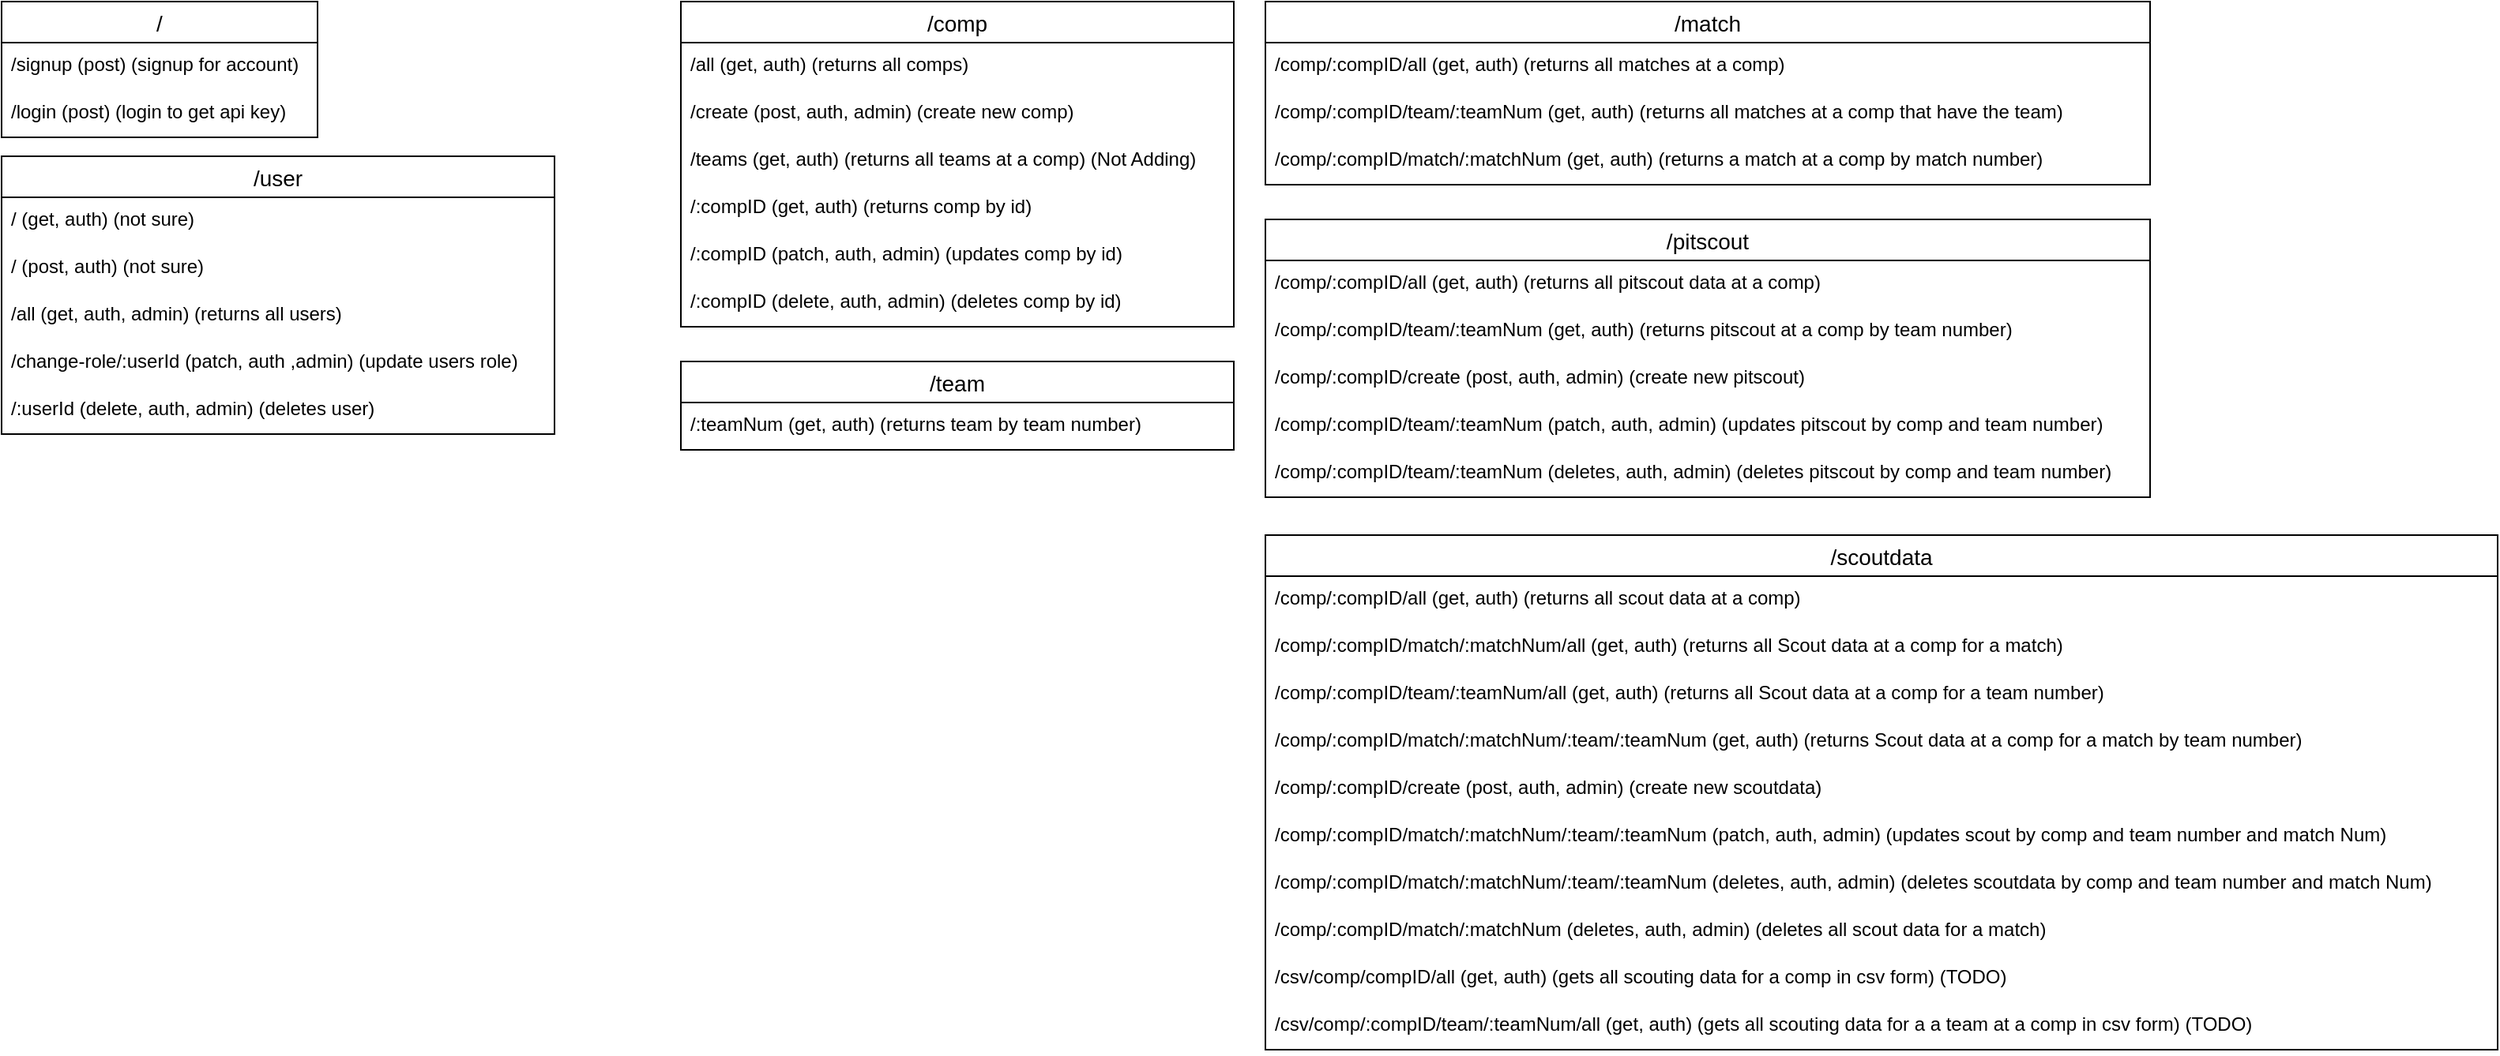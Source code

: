<mxfile version="24.0.7" type="device">
  <diagram name="Page-1" id="2XcqjXFXLbwjpzAktkpY">
    <mxGraphModel dx="880" dy="510" grid="1" gridSize="10" guides="1" tooltips="1" connect="1" arrows="1" fold="1" page="1" pageScale="1" pageWidth="850" pageHeight="1100" math="0" shadow="0">
      <root>
        <mxCell id="0" />
        <mxCell id="1" parent="0" />
        <mxCell id="2I_HNkionEaUqbD5qXvZ-48" value="/user" style="swimlane;fontStyle=0;childLayout=stackLayout;horizontal=1;startSize=26;horizontalStack=0;resizeParent=1;resizeParentMax=0;resizeLast=0;collapsible=1;marginBottom=0;align=center;fontSize=14;" parent="1" vertex="1">
          <mxGeometry x="20" y="560" width="350" height="176" as="geometry" />
        </mxCell>
        <mxCell id="2I_HNkionEaUqbD5qXvZ-49" value="/ (get, auth) (not sure)" style="text;strokeColor=none;fillColor=none;spacingLeft=4;spacingRight=4;overflow=hidden;rotatable=0;points=[[0,0.5],[1,0.5]];portConstraint=eastwest;fontSize=12;whiteSpace=wrap;html=1;" parent="2I_HNkionEaUqbD5qXvZ-48" vertex="1">
          <mxGeometry y="26" width="350" height="30" as="geometry" />
        </mxCell>
        <mxCell id="2I_HNkionEaUqbD5qXvZ-50" value="/ (post, auth) (not sure)" style="text;strokeColor=none;fillColor=none;spacingLeft=4;spacingRight=4;overflow=hidden;rotatable=0;points=[[0,0.5],[1,0.5]];portConstraint=eastwest;fontSize=12;whiteSpace=wrap;html=1;" parent="2I_HNkionEaUqbD5qXvZ-48" vertex="1">
          <mxGeometry y="56" width="350" height="30" as="geometry" />
        </mxCell>
        <mxCell id="2I_HNkionEaUqbD5qXvZ-51" value="/all (get, auth, admin) (returns all users)" style="text;strokeColor=none;fillColor=none;spacingLeft=4;spacingRight=4;overflow=hidden;rotatable=0;points=[[0,0.5],[1,0.5]];portConstraint=eastwest;fontSize=12;whiteSpace=wrap;html=1;" parent="2I_HNkionEaUqbD5qXvZ-48" vertex="1">
          <mxGeometry y="86" width="350" height="30" as="geometry" />
        </mxCell>
        <mxCell id="2I_HNkionEaUqbD5qXvZ-52" value="/change-role/:userId (patch, auth ,admin) (update users role)" style="text;strokeColor=none;fillColor=none;spacingLeft=4;spacingRight=4;overflow=hidden;rotatable=0;points=[[0,0.5],[1,0.5]];portConstraint=eastwest;fontSize=12;whiteSpace=wrap;html=1;" parent="2I_HNkionEaUqbD5qXvZ-48" vertex="1">
          <mxGeometry y="116" width="350" height="30" as="geometry" />
        </mxCell>
        <mxCell id="2I_HNkionEaUqbD5qXvZ-53" value="/:userId (delete, auth, admin) (deletes user)" style="text;strokeColor=none;fillColor=none;spacingLeft=4;spacingRight=4;overflow=hidden;rotatable=0;points=[[0,0.5],[1,0.5]];portConstraint=eastwest;fontSize=12;whiteSpace=wrap;html=1;" parent="2I_HNkionEaUqbD5qXvZ-48" vertex="1">
          <mxGeometry y="146" width="350" height="30" as="geometry" />
        </mxCell>
        <mxCell id="2I_HNkionEaUqbD5qXvZ-54" value="/" style="swimlane;fontStyle=0;childLayout=stackLayout;horizontal=1;startSize=26;horizontalStack=0;resizeParent=1;resizeParentMax=0;resizeLast=0;collapsible=1;marginBottom=0;align=center;fontSize=14;" parent="1" vertex="1">
          <mxGeometry x="20" y="462" width="200" height="86" as="geometry" />
        </mxCell>
        <mxCell id="2I_HNkionEaUqbD5qXvZ-55" value="/signup (post) (signup for account)" style="text;strokeColor=none;fillColor=none;spacingLeft=4;spacingRight=4;overflow=hidden;rotatable=0;points=[[0,0.5],[1,0.5]];portConstraint=eastwest;fontSize=12;whiteSpace=wrap;html=1;" parent="2I_HNkionEaUqbD5qXvZ-54" vertex="1">
          <mxGeometry y="26" width="200" height="30" as="geometry" />
        </mxCell>
        <mxCell id="2I_HNkionEaUqbD5qXvZ-56" value="/login (post) (login to get api key)" style="text;strokeColor=none;fillColor=none;spacingLeft=4;spacingRight=4;overflow=hidden;rotatable=0;points=[[0,0.5],[1,0.5]];portConstraint=eastwest;fontSize=12;whiteSpace=wrap;html=1;" parent="2I_HNkionEaUqbD5qXvZ-54" vertex="1">
          <mxGeometry y="56" width="200" height="30" as="geometry" />
        </mxCell>
        <mxCell id="2I_HNkionEaUqbD5qXvZ-57" value="/comp" style="swimlane;fontStyle=0;childLayout=stackLayout;horizontal=1;startSize=26;horizontalStack=0;resizeParent=1;resizeParentMax=0;resizeLast=0;collapsible=1;marginBottom=0;align=center;fontSize=14;" parent="1" vertex="1">
          <mxGeometry x="450" y="462" width="350" height="206" as="geometry" />
        </mxCell>
        <mxCell id="2I_HNkionEaUqbD5qXvZ-58" value="/all (get, auth) (returns all comps)" style="text;strokeColor=none;fillColor=none;spacingLeft=4;spacingRight=4;overflow=hidden;rotatable=0;points=[[0,0.5],[1,0.5]];portConstraint=eastwest;fontSize=12;whiteSpace=wrap;html=1;" parent="2I_HNkionEaUqbD5qXvZ-57" vertex="1">
          <mxGeometry y="26" width="350" height="30" as="geometry" />
        </mxCell>
        <mxCell id="2I_HNkionEaUqbD5qXvZ-60" value="/create (post, auth, admin) (create new comp)" style="text;strokeColor=none;fillColor=none;spacingLeft=4;spacingRight=4;overflow=hidden;rotatable=0;points=[[0,0.5],[1,0.5]];portConstraint=eastwest;fontSize=12;whiteSpace=wrap;html=1;" parent="2I_HNkionEaUqbD5qXvZ-57" vertex="1">
          <mxGeometry y="56" width="350" height="30" as="geometry" />
        </mxCell>
        <mxCell id="2I_HNkionEaUqbD5qXvZ-69" value="/teams (get, auth) (returns all teams at a comp) (Not Adding)" style="text;strokeColor=none;fillColor=none;spacingLeft=4;spacingRight=4;overflow=hidden;rotatable=0;points=[[0,0.5],[1,0.5]];portConstraint=eastwest;fontSize=12;whiteSpace=wrap;html=1;" parent="2I_HNkionEaUqbD5qXvZ-57" vertex="1">
          <mxGeometry y="86" width="350" height="30" as="geometry" />
        </mxCell>
        <mxCell id="2I_HNkionEaUqbD5qXvZ-59" value="/:compID (get, auth) (returns comp by id)" style="text;strokeColor=none;fillColor=none;spacingLeft=4;spacingRight=4;overflow=hidden;rotatable=0;points=[[0,0.5],[1,0.5]];portConstraint=eastwest;fontSize=12;whiteSpace=wrap;html=1;" parent="2I_HNkionEaUqbD5qXvZ-57" vertex="1">
          <mxGeometry y="116" width="350" height="30" as="geometry" />
        </mxCell>
        <mxCell id="2I_HNkionEaUqbD5qXvZ-61" value="/:compID (patch, auth, admin) (updates comp by id)" style="text;strokeColor=none;fillColor=none;spacingLeft=4;spacingRight=4;overflow=hidden;rotatable=0;points=[[0,0.5],[1,0.5]];portConstraint=eastwest;fontSize=12;whiteSpace=wrap;html=1;" parent="2I_HNkionEaUqbD5qXvZ-57" vertex="1">
          <mxGeometry y="146" width="350" height="30" as="geometry" />
        </mxCell>
        <mxCell id="2I_HNkionEaUqbD5qXvZ-62" value="/:compID (delete, auth, admin) (deletes comp by id)" style="text;strokeColor=none;fillColor=none;spacingLeft=4;spacingRight=4;overflow=hidden;rotatable=0;points=[[0,0.5],[1,0.5]];portConstraint=eastwest;fontSize=12;whiteSpace=wrap;html=1;" parent="2I_HNkionEaUqbD5qXvZ-57" vertex="1">
          <mxGeometry y="176" width="350" height="30" as="geometry" />
        </mxCell>
        <mxCell id="2I_HNkionEaUqbD5qXvZ-63" value="/team" style="swimlane;fontStyle=0;childLayout=stackLayout;horizontal=1;startSize=26;horizontalStack=0;resizeParent=1;resizeParentMax=0;resizeLast=0;collapsible=1;marginBottom=0;align=center;fontSize=14;" parent="1" vertex="1">
          <mxGeometry x="450" y="690" width="350" height="56" as="geometry" />
        </mxCell>
        <mxCell id="2I_HNkionEaUqbD5qXvZ-64" value="/:teamNum (get, auth) (returns team by team number)" style="text;strokeColor=none;fillColor=none;spacingLeft=4;spacingRight=4;overflow=hidden;rotatable=0;points=[[0,0.5],[1,0.5]];portConstraint=eastwest;fontSize=12;whiteSpace=wrap;html=1;" parent="2I_HNkionEaUqbD5qXvZ-63" vertex="1">
          <mxGeometry y="26" width="350" height="30" as="geometry" />
        </mxCell>
        <mxCell id="2I_HNkionEaUqbD5qXvZ-66" value="/match" style="swimlane;fontStyle=0;childLayout=stackLayout;horizontal=1;startSize=26;horizontalStack=0;resizeParent=1;resizeParentMax=0;resizeLast=0;collapsible=1;marginBottom=0;align=center;fontSize=14;" parent="1" vertex="1">
          <mxGeometry x="820" y="462" width="560" height="116" as="geometry" />
        </mxCell>
        <mxCell id="2I_HNkionEaUqbD5qXvZ-67" value="/comp/:compID/all (get, auth) (returns all matches at a comp)" style="text;strokeColor=none;fillColor=none;spacingLeft=4;spacingRight=4;overflow=hidden;rotatable=0;points=[[0,0.5],[1,0.5]];portConstraint=eastwest;fontSize=12;whiteSpace=wrap;html=1;" parent="2I_HNkionEaUqbD5qXvZ-66" vertex="1">
          <mxGeometry y="26" width="560" height="30" as="geometry" />
        </mxCell>
        <mxCell id="2I_HNkionEaUqbD5qXvZ-68" value="/comp/:compID/team/:teamNum (get, auth) (returns all matches at a comp that have the team)" style="text;strokeColor=none;fillColor=none;spacingLeft=4;spacingRight=4;overflow=hidden;rotatable=0;points=[[0,0.5],[1,0.5]];portConstraint=eastwest;fontSize=12;whiteSpace=wrap;html=1;" parent="2I_HNkionEaUqbD5qXvZ-66" vertex="1">
          <mxGeometry y="56" width="560" height="30" as="geometry" />
        </mxCell>
        <mxCell id="2I_HNkionEaUqbD5qXvZ-70" value="/comp/:compID/match/:matchNum (get, auth) (returns a match at a comp by match number)" style="text;strokeColor=none;fillColor=none;spacingLeft=4;spacingRight=4;overflow=hidden;rotatable=0;points=[[0,0.5],[1,0.5]];portConstraint=eastwest;fontSize=12;whiteSpace=wrap;html=1;" parent="2I_HNkionEaUqbD5qXvZ-66" vertex="1">
          <mxGeometry y="86" width="560" height="30" as="geometry" />
        </mxCell>
        <mxCell id="T916K3ZrtNZ5EOO3AMyw-1" value="/pitscout" style="swimlane;fontStyle=0;childLayout=stackLayout;horizontal=1;startSize=26;horizontalStack=0;resizeParent=1;resizeParentMax=0;resizeLast=0;collapsible=1;marginBottom=0;align=center;fontSize=14;" vertex="1" parent="1">
          <mxGeometry x="820" y="600" width="560" height="176" as="geometry" />
        </mxCell>
        <mxCell id="T916K3ZrtNZ5EOO3AMyw-2" value="/comp/:compID/all (get, auth) (returns all pitscout data at a comp)" style="text;strokeColor=none;fillColor=none;spacingLeft=4;spacingRight=4;overflow=hidden;rotatable=0;points=[[0,0.5],[1,0.5]];portConstraint=eastwest;fontSize=12;whiteSpace=wrap;html=1;" vertex="1" parent="T916K3ZrtNZ5EOO3AMyw-1">
          <mxGeometry y="26" width="560" height="30" as="geometry" />
        </mxCell>
        <mxCell id="T916K3ZrtNZ5EOO3AMyw-3" value="/comp/:compID/team/:teamNum (get, auth) (returns pitscout at a comp by team number)" style="text;strokeColor=none;fillColor=none;spacingLeft=4;spacingRight=4;overflow=hidden;rotatable=0;points=[[0,0.5],[1,0.5]];portConstraint=eastwest;fontSize=12;whiteSpace=wrap;html=1;" vertex="1" parent="T916K3ZrtNZ5EOO3AMyw-1">
          <mxGeometry y="56" width="560" height="30" as="geometry" />
        </mxCell>
        <mxCell id="T916K3ZrtNZ5EOO3AMyw-5" value="/comp/:compID/create (post, auth, admin) (create new pitscout)" style="text;strokeColor=none;fillColor=none;spacingLeft=4;spacingRight=4;overflow=hidden;rotatable=0;points=[[0,0.5],[1,0.5]];portConstraint=eastwest;fontSize=12;whiteSpace=wrap;html=1;" vertex="1" parent="T916K3ZrtNZ5EOO3AMyw-1">
          <mxGeometry y="86" width="560" height="30" as="geometry" />
        </mxCell>
        <mxCell id="T916K3ZrtNZ5EOO3AMyw-6" value="/comp/:compID/team/:teamNum (patch, auth, admin) (updates pitscout by comp and team number)" style="text;strokeColor=none;fillColor=none;spacingLeft=4;spacingRight=4;overflow=hidden;rotatable=0;points=[[0,0.5],[1,0.5]];portConstraint=eastwest;fontSize=12;whiteSpace=wrap;html=1;" vertex="1" parent="T916K3ZrtNZ5EOO3AMyw-1">
          <mxGeometry y="116" width="560" height="30" as="geometry" />
        </mxCell>
        <mxCell id="T916K3ZrtNZ5EOO3AMyw-7" value="/comp/:compID/team/:teamNum (deletes, auth, admin) (deletes pitscout by comp and team number)" style="text;strokeColor=none;fillColor=none;spacingLeft=4;spacingRight=4;overflow=hidden;rotatable=0;points=[[0,0.5],[1,0.5]];portConstraint=eastwest;fontSize=12;whiteSpace=wrap;html=1;" vertex="1" parent="T916K3ZrtNZ5EOO3AMyw-1">
          <mxGeometry y="146" width="560" height="30" as="geometry" />
        </mxCell>
        <mxCell id="T916K3ZrtNZ5EOO3AMyw-8" value="/scoutdata" style="swimlane;fontStyle=0;childLayout=stackLayout;horizontal=1;startSize=26;horizontalStack=0;resizeParent=1;resizeParentMax=0;resizeLast=0;collapsible=1;marginBottom=0;align=center;fontSize=14;" vertex="1" parent="1">
          <mxGeometry x="820" y="800" width="780" height="326" as="geometry" />
        </mxCell>
        <mxCell id="T916K3ZrtNZ5EOO3AMyw-9" value="/comp/:compID/all (get, auth) (returns all scout data at a comp)" style="text;strokeColor=none;fillColor=none;spacingLeft=4;spacingRight=4;overflow=hidden;rotatable=0;points=[[0,0.5],[1,0.5]];portConstraint=eastwest;fontSize=12;whiteSpace=wrap;html=1;" vertex="1" parent="T916K3ZrtNZ5EOO3AMyw-8">
          <mxGeometry y="26" width="780" height="30" as="geometry" />
        </mxCell>
        <mxCell id="T916K3ZrtNZ5EOO3AMyw-15" value="/comp/:compID/match/:matchNum/all (get, auth) (returns all Scout data at a comp for a match)" style="text;strokeColor=none;fillColor=none;spacingLeft=4;spacingRight=4;overflow=hidden;rotatable=0;points=[[0,0.5],[1,0.5]];portConstraint=eastwest;fontSize=12;whiteSpace=wrap;html=1;" vertex="1" parent="T916K3ZrtNZ5EOO3AMyw-8">
          <mxGeometry y="56" width="780" height="30" as="geometry" />
        </mxCell>
        <mxCell id="T916K3ZrtNZ5EOO3AMyw-10" value="/comp/:compID/team/:teamNum/all (get, auth) (returns all Scout data at a comp for a team number)" style="text;strokeColor=none;fillColor=none;spacingLeft=4;spacingRight=4;overflow=hidden;rotatable=0;points=[[0,0.5],[1,0.5]];portConstraint=eastwest;fontSize=12;whiteSpace=wrap;html=1;" vertex="1" parent="T916K3ZrtNZ5EOO3AMyw-8">
          <mxGeometry y="86" width="780" height="30" as="geometry" />
        </mxCell>
        <mxCell id="T916K3ZrtNZ5EOO3AMyw-14" value="/comp/:compID/match/:matchNum/:team/:teamNum (get, auth) (returns Scout data at a comp for a match by team number)" style="text;strokeColor=none;fillColor=none;spacingLeft=4;spacingRight=4;overflow=hidden;rotatable=0;points=[[0,0.5],[1,0.5]];portConstraint=eastwest;fontSize=12;whiteSpace=wrap;html=1;" vertex="1" parent="T916K3ZrtNZ5EOO3AMyw-8">
          <mxGeometry y="116" width="780" height="30" as="geometry" />
        </mxCell>
        <mxCell id="T916K3ZrtNZ5EOO3AMyw-11" value="/comp/:compID/create (post, auth, admin) (create new scoutdata)" style="text;strokeColor=none;fillColor=none;spacingLeft=4;spacingRight=4;overflow=hidden;rotatable=0;points=[[0,0.5],[1,0.5]];portConstraint=eastwest;fontSize=12;whiteSpace=wrap;html=1;" vertex="1" parent="T916K3ZrtNZ5EOO3AMyw-8">
          <mxGeometry y="146" width="780" height="30" as="geometry" />
        </mxCell>
        <mxCell id="T916K3ZrtNZ5EOO3AMyw-12" value="/comp/:compID/match/:matchNum/:team/:teamNum (patch, auth, admin) (updates scout by comp and team number and match Num)" style="text;strokeColor=none;fillColor=none;spacingLeft=4;spacingRight=4;overflow=hidden;rotatable=0;points=[[0,0.5],[1,0.5]];portConstraint=eastwest;fontSize=12;whiteSpace=wrap;html=1;" vertex="1" parent="T916K3ZrtNZ5EOO3AMyw-8">
          <mxGeometry y="176" width="780" height="30" as="geometry" />
        </mxCell>
        <mxCell id="T916K3ZrtNZ5EOO3AMyw-13" value="/comp/:compID/match/:matchNum/:team/:teamNum (deletes, auth, admin) (deletes scoutdata by comp and team number and match Num)" style="text;strokeColor=none;fillColor=none;spacingLeft=4;spacingRight=4;overflow=hidden;rotatable=0;points=[[0,0.5],[1,0.5]];portConstraint=eastwest;fontSize=12;whiteSpace=wrap;html=1;" vertex="1" parent="T916K3ZrtNZ5EOO3AMyw-8">
          <mxGeometry y="206" width="780" height="30" as="geometry" />
        </mxCell>
        <mxCell id="T916K3ZrtNZ5EOO3AMyw-16" value="/comp/:compID/match/:matchNum (deletes, auth, admin) (deletes all scout data for a match)" style="text;strokeColor=none;fillColor=none;spacingLeft=4;spacingRight=4;overflow=hidden;rotatable=0;points=[[0,0.5],[1,0.5]];portConstraint=eastwest;fontSize=12;whiteSpace=wrap;html=1;" vertex="1" parent="T916K3ZrtNZ5EOO3AMyw-8">
          <mxGeometry y="236" width="780" height="30" as="geometry" />
        </mxCell>
        <mxCell id="T916K3ZrtNZ5EOO3AMyw-17" value="/csv/comp/compID/all (get, auth) (gets all scouting data for a comp in csv form) (TODO)" style="text;strokeColor=none;fillColor=none;spacingLeft=4;spacingRight=4;overflow=hidden;rotatable=0;points=[[0,0.5],[1,0.5]];portConstraint=eastwest;fontSize=12;whiteSpace=wrap;html=1;" vertex="1" parent="T916K3ZrtNZ5EOO3AMyw-8">
          <mxGeometry y="266" width="780" height="30" as="geometry" />
        </mxCell>
        <mxCell id="T916K3ZrtNZ5EOO3AMyw-18" value="/csv/comp/:compID/team/:teamNum/all (get, auth) (gets all scouting data for a a team at a comp in csv form) (TODO)" style="text;strokeColor=none;fillColor=none;spacingLeft=4;spacingRight=4;overflow=hidden;rotatable=0;points=[[0,0.5],[1,0.5]];portConstraint=eastwest;fontSize=12;whiteSpace=wrap;html=1;" vertex="1" parent="T916K3ZrtNZ5EOO3AMyw-8">
          <mxGeometry y="296" width="780" height="30" as="geometry" />
        </mxCell>
      </root>
    </mxGraphModel>
  </diagram>
</mxfile>
